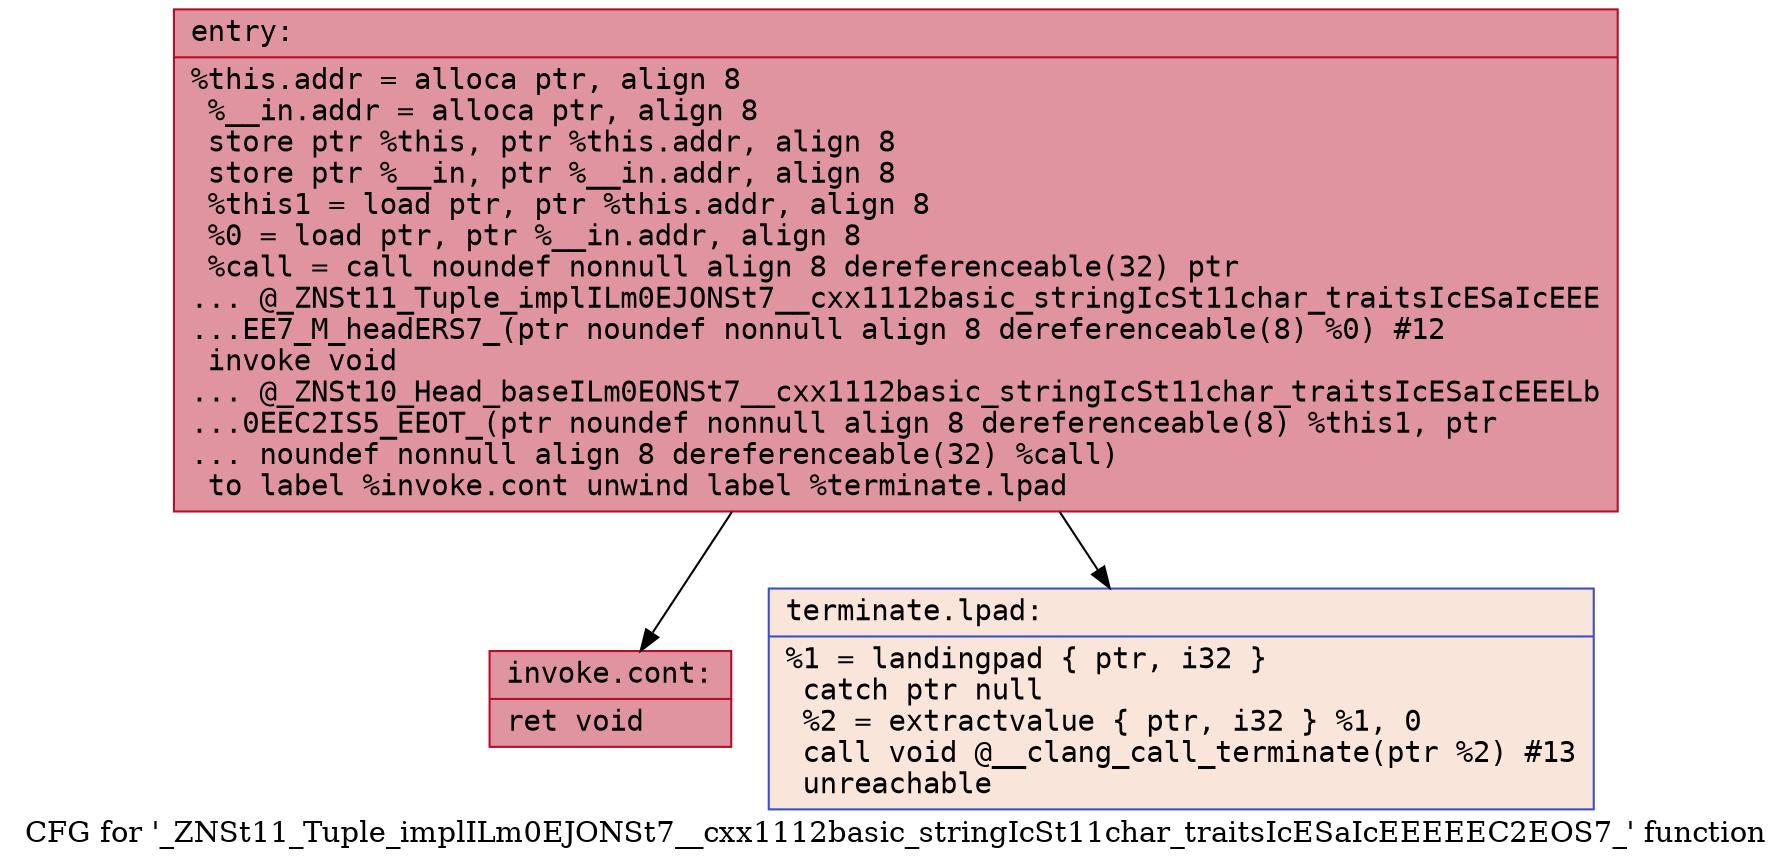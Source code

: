 digraph "CFG for '_ZNSt11_Tuple_implILm0EJONSt7__cxx1112basic_stringIcSt11char_traitsIcESaIcEEEEEC2EOS7_' function" {
	label="CFG for '_ZNSt11_Tuple_implILm0EJONSt7__cxx1112basic_stringIcSt11char_traitsIcESaIcEEEEEC2EOS7_' function";

	Node0x5555abcf4b90 [shape=record,color="#b70d28ff", style=filled, fillcolor="#b70d2870" fontname="Courier",label="{entry:\l|  %this.addr = alloca ptr, align 8\l  %__in.addr = alloca ptr, align 8\l  store ptr %this, ptr %this.addr, align 8\l  store ptr %__in, ptr %__in.addr, align 8\l  %this1 = load ptr, ptr %this.addr, align 8\l  %0 = load ptr, ptr %__in.addr, align 8\l  %call = call noundef nonnull align 8 dereferenceable(32) ptr\l... @_ZNSt11_Tuple_implILm0EJONSt7__cxx1112basic_stringIcSt11char_traitsIcESaIcEEE\l...EE7_M_headERS7_(ptr noundef nonnull align 8 dereferenceable(8) %0) #12\l  invoke void\l... @_ZNSt10_Head_baseILm0EONSt7__cxx1112basic_stringIcSt11char_traitsIcESaIcEEELb\l...0EEC2IS5_EEOT_(ptr noundef nonnull align 8 dereferenceable(8) %this1, ptr\l... noundef nonnull align 8 dereferenceable(32) %call)\l          to label %invoke.cont unwind label %terminate.lpad\l}"];
	Node0x5555abcf4b90 -> Node0x5555abcf5130[tooltip="entry -> invoke.cont\nProbability 100.00%" ];
	Node0x5555abcf4b90 -> Node0x5555abcf51b0[tooltip="entry -> terminate.lpad\nProbability 0.00%" ];
	Node0x5555abcf5130 [shape=record,color="#b70d28ff", style=filled, fillcolor="#b70d2870" fontname="Courier",label="{invoke.cont:\l|  ret void\l}"];
	Node0x5555abcf51b0 [shape=record,color="#3d50c3ff", style=filled, fillcolor="#f4c5ad70" fontname="Courier",label="{terminate.lpad:\l|  %1 = landingpad \{ ptr, i32 \}\l          catch ptr null\l  %2 = extractvalue \{ ptr, i32 \} %1, 0\l  call void @__clang_call_terminate(ptr %2) #13\l  unreachable\l}"];
}

